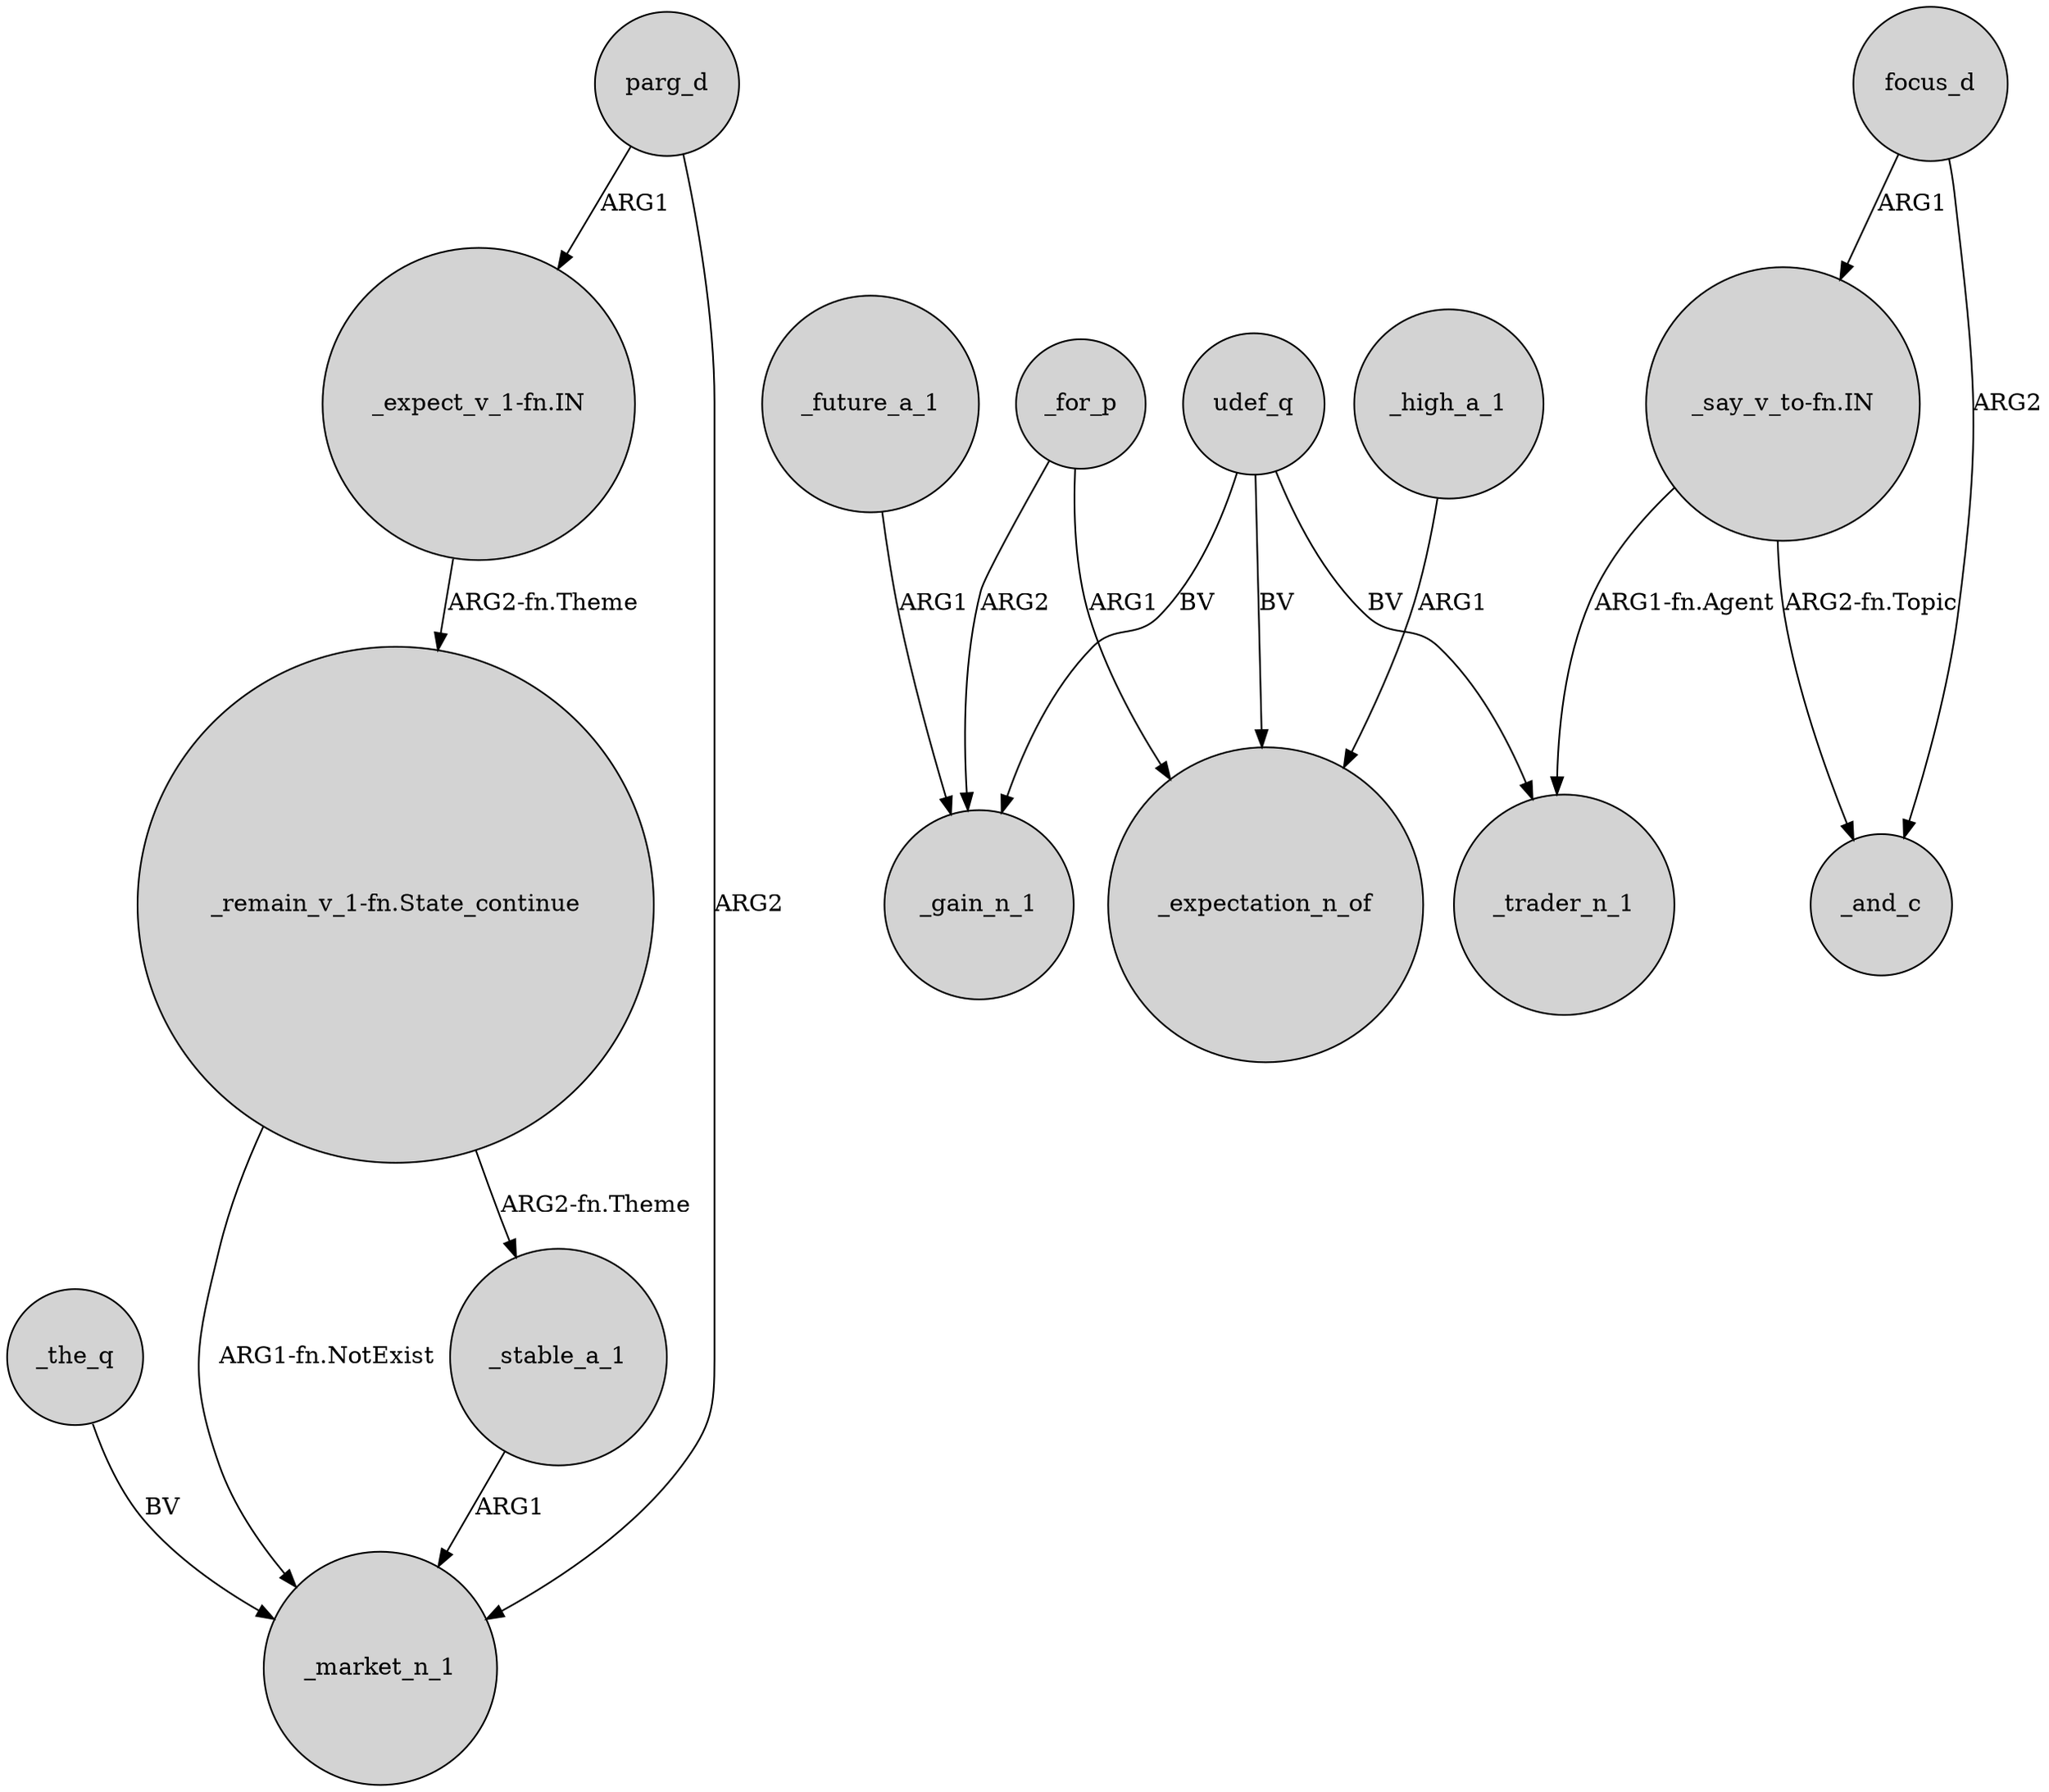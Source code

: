 digraph {
	node [shape=circle style=filled]
	"_expect_v_1-fn.IN" -> "_remain_v_1-fn.State_continue" [label="ARG2-fn.Theme"]
	_for_p -> _expectation_n_of [label=ARG1]
	_for_p -> _gain_n_1 [label=ARG2]
	"_remain_v_1-fn.State_continue" -> _market_n_1 [label="ARG1-fn.NotExist"]
	_future_a_1 -> _gain_n_1 [label=ARG1]
	_the_q -> _market_n_1 [label=BV]
	parg_d -> "_expect_v_1-fn.IN" [label=ARG1]
	udef_q -> _gain_n_1 [label=BV]
	focus_d -> _and_c [label=ARG2]
	_stable_a_1 -> _market_n_1 [label=ARG1]
	_high_a_1 -> _expectation_n_of [label=ARG1]
	udef_q -> _expectation_n_of [label=BV]
	parg_d -> _market_n_1 [label=ARG2]
	"_remain_v_1-fn.State_continue" -> _stable_a_1 [label="ARG2-fn.Theme"]
	udef_q -> _trader_n_1 [label=BV]
	"_say_v_to-fn.IN" -> _and_c [label="ARG2-fn.Topic"]
	focus_d -> "_say_v_to-fn.IN" [label=ARG1]
	"_say_v_to-fn.IN" -> _trader_n_1 [label="ARG1-fn.Agent"]
}
